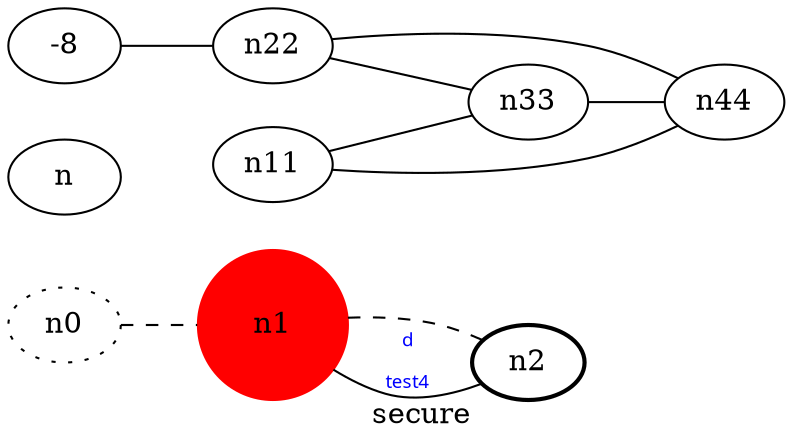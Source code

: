 graph test4 {
	rankdir=LR;
	fontcolor=blue; /* c0; c1; c0; c1; c0 -- c1 */
	n0 [style=dotted, fillcolor="#123456"]; // c2; c3; c2 -- c3
	n1 [height=1, width=1, color=red, style=filled];
	n2 [style=bold, xlabel="secure"];
	n0 -- n1 -- n2[style=dashed];
	n1 -- n2 [fontname="comic sans", label="d\n\l\G", fontcolor=blue, fontsize=9];
	n-8 -- n22;
	n11 -- n33;
	n11 -- n44;
	n1 [height=1, width=1, color=red, style=filled];
	n22 -- n33;
	n22 -- n44;
	n33 -- n44;
}
